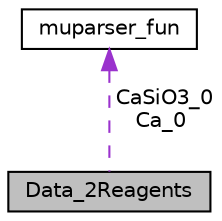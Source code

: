 digraph "Data_2Reagents"
{
 // LATEX_PDF_SIZE
  edge [fontname="Helvetica",fontsize="10",labelfontname="Helvetica",labelfontsize="10"];
  node [fontname="Helvetica",fontsize="10",shape=record];
  Node1 [label="Data_2Reagents",height=0.2,width=0.4,color="black", fillcolor="grey75", style="filled", fontcolor="black",tooltip="Data for 2 reagents case."];
  Node2 -> Node1 [dir="back",color="darkorchid3",fontsize="10",style="dashed",label=" CaSiO3_0\nCa_0" ,fontname="Helvetica"];
  Node2 [label="muparser_fun",height=0.2,width=0.4,color="black", fillcolor="white", style="filled",URL="$classmuparser__fun.html",tooltip="Class for creating and set muparser_fun."];
}

